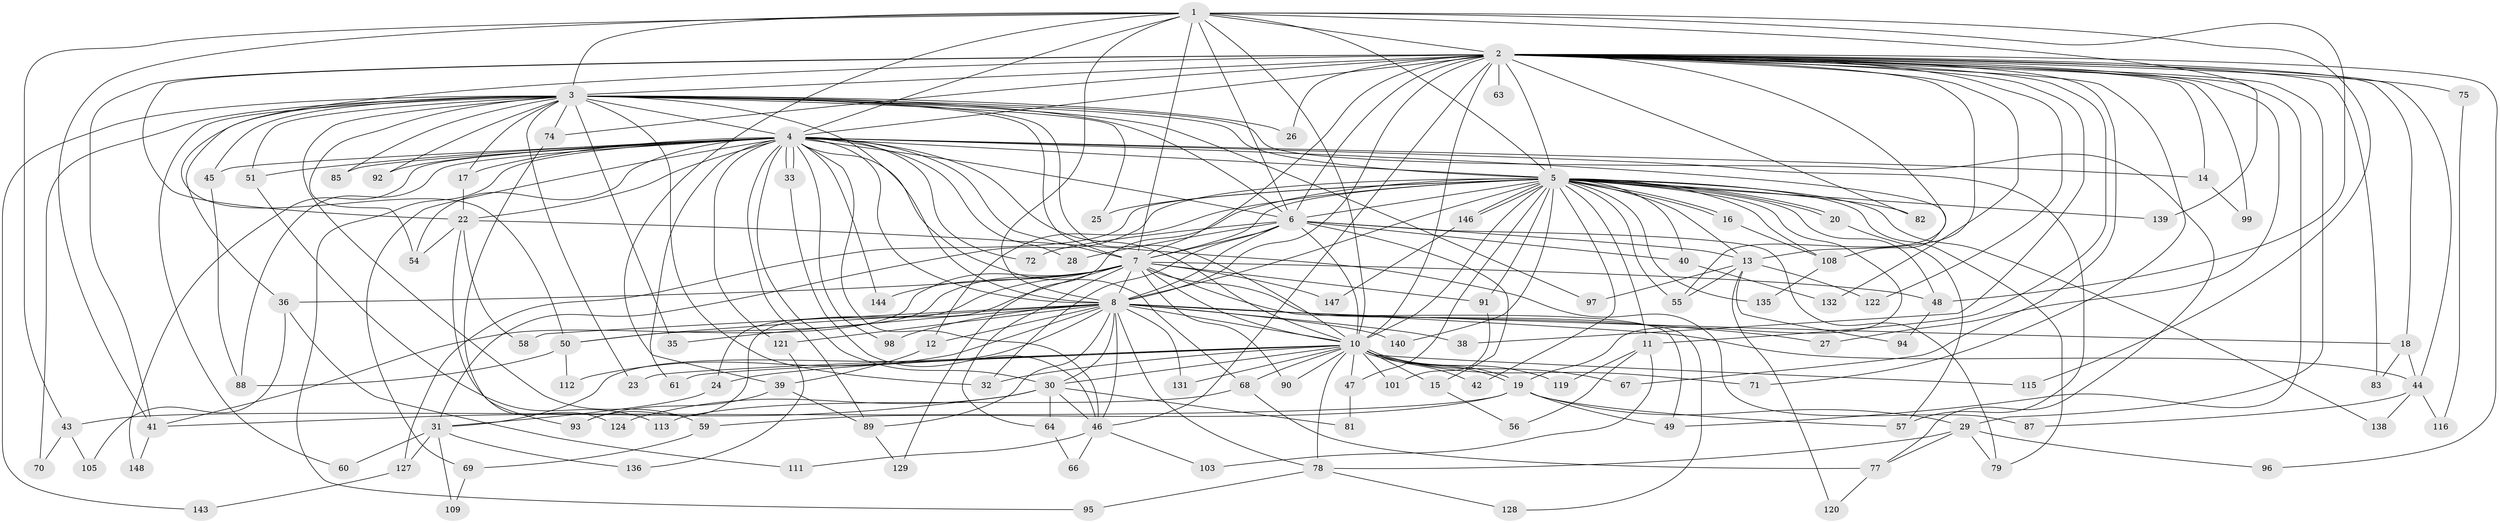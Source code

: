 // original degree distribution, {15: 0.006711409395973154, 20: 0.006711409395973154, 28: 0.006711409395973154, 34: 0.006711409395973154, 38: 0.006711409395973154, 17: 0.006711409395973154, 23: 0.006711409395973154, 27: 0.013422818791946308, 30: 0.006711409395973154, 5: 0.026845637583892617, 3: 0.2348993288590604, 6: 0.020134228187919462, 4: 0.09395973154362416, 8: 0.013422818791946308, 2: 0.5302013422818792, 7: 0.013422818791946308}
// Generated by graph-tools (version 1.1) at 2025/41/03/06/25 10:41:41]
// undirected, 116 vertices, 273 edges
graph export_dot {
graph [start="1"]
  node [color=gray90,style=filled];
  1 [super="+130"];
  2 [super="+9"];
  3 [super="+21"];
  4 [super="+34"];
  5 [super="+110"];
  6 [super="+114"];
  7 [super="+118"];
  8 [super="+37"];
  10 [super="+80"];
  11;
  12;
  13 [super="+53"];
  14;
  15;
  16;
  17;
  18;
  19 [super="+73"];
  20;
  22 [super="+125"];
  23;
  24;
  25;
  26;
  27;
  28;
  29;
  30 [super="+117"];
  31 [super="+84"];
  32 [super="+126"];
  33 [super="+62"];
  35;
  36;
  38;
  39;
  40 [super="+107"];
  41 [super="+123"];
  42;
  43;
  44 [super="+65"];
  45 [super="+134"];
  46 [super="+52"];
  47;
  48 [super="+149"];
  49 [super="+76"];
  50 [super="+86"];
  51;
  54 [super="+102"];
  55 [super="+141"];
  56;
  57 [super="+100"];
  58 [super="+106"];
  59;
  60;
  61;
  63;
  64;
  66;
  67;
  68;
  69;
  70;
  71;
  72;
  74;
  75;
  77 [super="+104"];
  78 [super="+137"];
  79 [super="+142"];
  81;
  82;
  83;
  85;
  87;
  88;
  89 [super="+145"];
  90;
  91;
  92;
  93 [super="+133"];
  94;
  95;
  96;
  97;
  98;
  99;
  101;
  103;
  105;
  108;
  109;
  111;
  112;
  113;
  115;
  116;
  119;
  120;
  121;
  122;
  124;
  127;
  128;
  129;
  131;
  132;
  135;
  136;
  138;
  139;
  140;
  143;
  144;
  146;
  147;
  148;
  1 -- 2 [weight=2];
  1 -- 3;
  1 -- 4;
  1 -- 5;
  1 -- 6;
  1 -- 7;
  1 -- 8;
  1 -- 10;
  1 -- 39;
  1 -- 43;
  1 -- 48;
  1 -- 115;
  1 -- 139;
  1 -- 41;
  2 -- 3 [weight=2];
  2 -- 4 [weight=2];
  2 -- 5 [weight=2];
  2 -- 6 [weight=2];
  2 -- 7 [weight=3];
  2 -- 8 [weight=2];
  2 -- 10 [weight=2];
  2 -- 11;
  2 -- 13;
  2 -- 27;
  2 -- 29;
  2 -- 63 [weight=2];
  2 -- 74;
  2 -- 82;
  2 -- 96;
  2 -- 122;
  2 -- 67;
  2 -- 132;
  2 -- 71;
  2 -- 75;
  2 -- 14;
  2 -- 18;
  2 -- 83;
  2 -- 22;
  2 -- 26;
  2 -- 99;
  2 -- 38;
  2 -- 41;
  2 -- 44;
  2 -- 46;
  2 -- 49;
  2 -- 55;
  2 -- 50;
  3 -- 4;
  3 -- 5;
  3 -- 6;
  3 -- 7;
  3 -- 8;
  3 -- 10;
  3 -- 17;
  3 -- 23;
  3 -- 25;
  3 -- 26;
  3 -- 36;
  3 -- 45;
  3 -- 51;
  3 -- 54;
  3 -- 59;
  3 -- 60;
  3 -- 70;
  3 -- 74;
  3 -- 77;
  3 -- 85;
  3 -- 92;
  3 -- 97;
  3 -- 143;
  3 -- 32;
  3 -- 35;
  4 -- 5;
  4 -- 6;
  4 -- 7;
  4 -- 8;
  4 -- 10;
  4 -- 14;
  4 -- 17;
  4 -- 22;
  4 -- 28;
  4 -- 33;
  4 -- 33;
  4 -- 45;
  4 -- 46;
  4 -- 57;
  4 -- 61;
  4 -- 68;
  4 -- 69;
  4 -- 72;
  4 -- 85;
  4 -- 88;
  4 -- 89;
  4 -- 92;
  4 -- 95;
  4 -- 98;
  4 -- 108;
  4 -- 121;
  4 -- 144;
  4 -- 148;
  4 -- 51;
  4 -- 30;
  4 -- 54;
  5 -- 6;
  5 -- 7;
  5 -- 8 [weight=2];
  5 -- 10;
  5 -- 11;
  5 -- 12;
  5 -- 16;
  5 -- 16;
  5 -- 20;
  5 -- 20;
  5 -- 25;
  5 -- 31;
  5 -- 40 [weight=2];
  5 -- 42;
  5 -- 47;
  5 -- 48;
  5 -- 55;
  5 -- 82;
  5 -- 91;
  5 -- 127;
  5 -- 129;
  5 -- 135;
  5 -- 138;
  5 -- 139;
  5 -- 140;
  5 -- 146;
  5 -- 146;
  5 -- 108;
  5 -- 19;
  5 -- 13;
  5 -- 79;
  6 -- 7;
  6 -- 8;
  6 -- 10 [weight=2];
  6 -- 13;
  6 -- 15;
  6 -- 28;
  6 -- 32;
  6 -- 40;
  6 -- 72;
  6 -- 79;
  7 -- 8;
  7 -- 10;
  7 -- 24;
  7 -- 36;
  7 -- 41;
  7 -- 49;
  7 -- 50;
  7 -- 64;
  7 -- 90;
  7 -- 91;
  7 -- 93;
  7 -- 128;
  7 -- 144;
  7 -- 147;
  7 -- 48;
  8 -- 10;
  8 -- 12;
  8 -- 18;
  8 -- 27;
  8 -- 30;
  8 -- 35;
  8 -- 38;
  8 -- 50;
  8 -- 58;
  8 -- 78;
  8 -- 89;
  8 -- 98;
  8 -- 112;
  8 -- 121;
  8 -- 140;
  8 -- 31;
  8 -- 131;
  8 -- 46;
  8 -- 44;
  10 -- 15 [weight=2];
  10 -- 19;
  10 -- 19;
  10 -- 23;
  10 -- 24;
  10 -- 30;
  10 -- 42;
  10 -- 47;
  10 -- 61;
  10 -- 67;
  10 -- 68;
  10 -- 71;
  10 -- 90;
  10 -- 101;
  10 -- 115;
  10 -- 119;
  10 -- 131;
  10 -- 32;
  10 -- 78;
  11 -- 56;
  11 -- 103;
  11 -- 119;
  12 -- 39;
  13 -- 94;
  13 -- 97;
  13 -- 120;
  13 -- 122;
  13 -- 55;
  14 -- 99;
  15 -- 56;
  16 -- 108;
  17 -- 22;
  18 -- 44;
  18 -- 83;
  19 -- 29;
  19 -- 43;
  19 -- 59;
  19 -- 49;
  19 -- 57;
  20 -- 57;
  22 -- 54;
  22 -- 58 [weight=2];
  22 -- 87;
  22 -- 124;
  24 -- 31;
  29 -- 77;
  29 -- 78;
  29 -- 79;
  29 -- 96;
  30 -- 64;
  30 -- 81;
  30 -- 124;
  30 -- 41;
  30 -- 46;
  31 -- 60;
  31 -- 109;
  31 -- 127;
  31 -- 136;
  33 -- 46;
  36 -- 105;
  36 -- 111;
  39 -- 93;
  39 -- 89;
  40 -- 132;
  41 -- 148;
  43 -- 70;
  43 -- 105;
  44 -- 116;
  44 -- 138;
  44 -- 87;
  45 -- 88;
  46 -- 66;
  46 -- 111;
  46 -- 103;
  47 -- 81;
  48 -- 94;
  50 -- 88;
  50 -- 112;
  51 -- 113;
  59 -- 69;
  64 -- 66;
  68 -- 113;
  68 -- 77;
  69 -- 109;
  74 -- 93;
  75 -- 116;
  77 -- 120;
  78 -- 95;
  78 -- 128;
  89 -- 129;
  91 -- 101;
  108 -- 135;
  121 -- 136;
  127 -- 143;
  146 -- 147;
}
